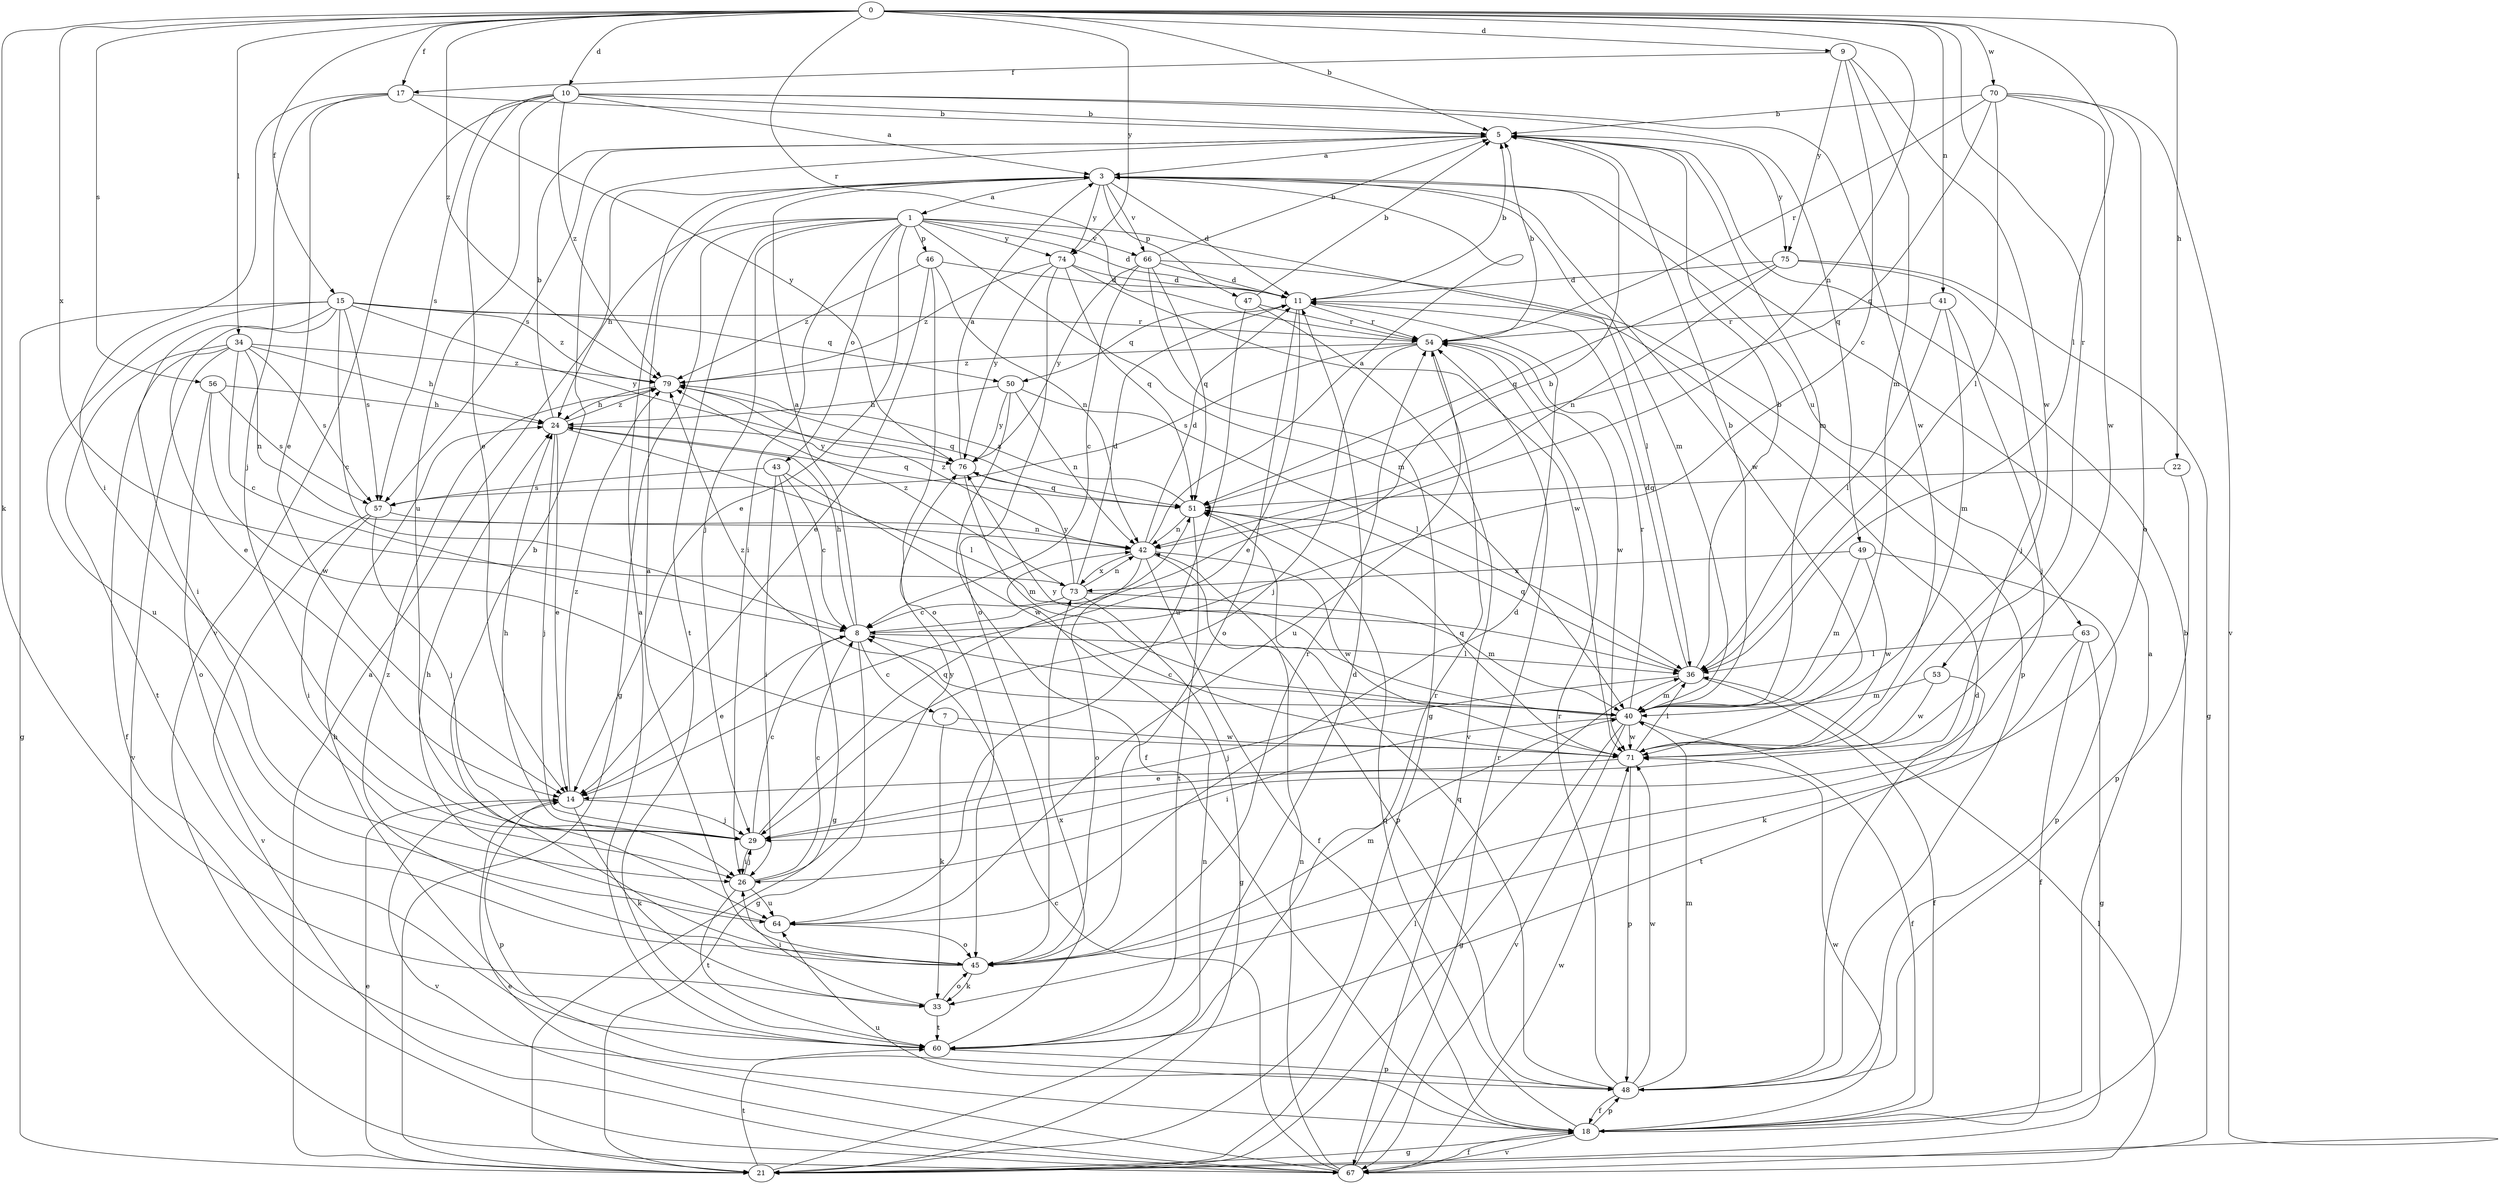 strict digraph  {
0;
1;
3;
5;
7;
8;
9;
10;
11;
14;
15;
17;
18;
21;
22;
24;
26;
29;
33;
34;
36;
40;
41;
42;
43;
45;
46;
47;
48;
49;
50;
51;
53;
54;
56;
57;
60;
63;
64;
66;
67;
70;
71;
73;
74;
75;
76;
79;
0 -> 5  [label=b];
0 -> 9  [label=d];
0 -> 10  [label=d];
0 -> 15  [label=f];
0 -> 17  [label=f];
0 -> 22  [label=h];
0 -> 33  [label=k];
0 -> 34  [label=l];
0 -> 36  [label=l];
0 -> 41  [label=n];
0 -> 42  [label=n];
0 -> 53  [label=r];
0 -> 54  [label=r];
0 -> 56  [label=s];
0 -> 70  [label=w];
0 -> 73  [label=x];
0 -> 74  [label=y];
0 -> 79  [label=z];
1 -> 11  [label=d];
1 -> 14  [label=e];
1 -> 21  [label=g];
1 -> 24  [label=h];
1 -> 26  [label=i];
1 -> 29  [label=j];
1 -> 36  [label=l];
1 -> 40  [label=m];
1 -> 43  [label=o];
1 -> 46  [label=p];
1 -> 60  [label=t];
1 -> 66  [label=v];
1 -> 74  [label=y];
3 -> 1  [label=a];
3 -> 11  [label=d];
3 -> 40  [label=m];
3 -> 47  [label=p];
3 -> 63  [label=u];
3 -> 66  [label=v];
3 -> 71  [label=w];
3 -> 74  [label=y];
5 -> 3  [label=a];
5 -> 40  [label=m];
5 -> 57  [label=s];
5 -> 75  [label=y];
7 -> 33  [label=k];
7 -> 71  [label=w];
8 -> 3  [label=a];
8 -> 5  [label=b];
8 -> 7  [label=c];
8 -> 14  [label=e];
8 -> 21  [label=g];
8 -> 24  [label=h];
8 -> 36  [label=l];
9 -> 8  [label=c];
9 -> 17  [label=f];
9 -> 40  [label=m];
9 -> 71  [label=w];
9 -> 75  [label=y];
10 -> 3  [label=a];
10 -> 5  [label=b];
10 -> 14  [label=e];
10 -> 49  [label=q];
10 -> 57  [label=s];
10 -> 64  [label=u];
10 -> 67  [label=v];
10 -> 71  [label=w];
10 -> 79  [label=z];
11 -> 5  [label=b];
11 -> 14  [label=e];
11 -> 45  [label=o];
11 -> 50  [label=q];
11 -> 54  [label=r];
14 -> 29  [label=j];
14 -> 33  [label=k];
14 -> 48  [label=p];
14 -> 67  [label=v];
14 -> 79  [label=z];
15 -> 8  [label=c];
15 -> 14  [label=e];
15 -> 21  [label=g];
15 -> 26  [label=i];
15 -> 50  [label=q];
15 -> 54  [label=r];
15 -> 57  [label=s];
15 -> 64  [label=u];
15 -> 76  [label=y];
15 -> 79  [label=z];
17 -> 5  [label=b];
17 -> 14  [label=e];
17 -> 26  [label=i];
17 -> 29  [label=j];
17 -> 76  [label=y];
18 -> 3  [label=a];
18 -> 5  [label=b];
18 -> 21  [label=g];
18 -> 48  [label=p];
18 -> 51  [label=q];
18 -> 64  [label=u];
18 -> 67  [label=v];
18 -> 71  [label=w];
21 -> 3  [label=a];
21 -> 14  [label=e];
21 -> 36  [label=l];
21 -> 42  [label=n];
21 -> 60  [label=t];
22 -> 48  [label=p];
22 -> 51  [label=q];
24 -> 5  [label=b];
24 -> 14  [label=e];
24 -> 29  [label=j];
24 -> 36  [label=l];
24 -> 51  [label=q];
24 -> 76  [label=y];
24 -> 79  [label=z];
26 -> 8  [label=c];
26 -> 29  [label=j];
26 -> 60  [label=t];
26 -> 64  [label=u];
26 -> 76  [label=y];
29 -> 8  [label=c];
29 -> 24  [label=h];
29 -> 26  [label=i];
29 -> 51  [label=q];
33 -> 26  [label=i];
33 -> 45  [label=o];
33 -> 60  [label=t];
34 -> 8  [label=c];
34 -> 18  [label=f];
34 -> 24  [label=h];
34 -> 42  [label=n];
34 -> 57  [label=s];
34 -> 60  [label=t];
34 -> 67  [label=v];
34 -> 79  [label=z];
36 -> 5  [label=b];
36 -> 11  [label=d];
36 -> 18  [label=f];
36 -> 29  [label=j];
36 -> 40  [label=m];
36 -> 51  [label=q];
40 -> 5  [label=b];
40 -> 8  [label=c];
40 -> 18  [label=f];
40 -> 21  [label=g];
40 -> 26  [label=i];
40 -> 54  [label=r];
40 -> 67  [label=v];
40 -> 71  [label=w];
40 -> 76  [label=y];
40 -> 79  [label=z];
41 -> 29  [label=j];
41 -> 36  [label=l];
41 -> 40  [label=m];
41 -> 54  [label=r];
42 -> 3  [label=a];
42 -> 11  [label=d];
42 -> 18  [label=f];
42 -> 45  [label=o];
42 -> 48  [label=p];
42 -> 71  [label=w];
42 -> 73  [label=x];
42 -> 79  [label=z];
43 -> 8  [label=c];
43 -> 21  [label=g];
43 -> 26  [label=i];
43 -> 57  [label=s];
43 -> 71  [label=w];
45 -> 3  [label=a];
45 -> 5  [label=b];
45 -> 33  [label=k];
45 -> 40  [label=m];
45 -> 54  [label=r];
45 -> 79  [label=z];
46 -> 11  [label=d];
46 -> 14  [label=e];
46 -> 42  [label=n];
46 -> 45  [label=o];
46 -> 79  [label=z];
47 -> 5  [label=b];
47 -> 54  [label=r];
47 -> 64  [label=u];
47 -> 67  [label=v];
48 -> 11  [label=d];
48 -> 18  [label=f];
48 -> 40  [label=m];
48 -> 51  [label=q];
48 -> 54  [label=r];
48 -> 71  [label=w];
49 -> 40  [label=m];
49 -> 48  [label=p];
49 -> 71  [label=w];
49 -> 73  [label=x];
50 -> 18  [label=f];
50 -> 24  [label=h];
50 -> 36  [label=l];
50 -> 42  [label=n];
50 -> 76  [label=y];
51 -> 42  [label=n];
51 -> 60  [label=t];
51 -> 79  [label=z];
53 -> 40  [label=m];
53 -> 60  [label=t];
53 -> 71  [label=w];
54 -> 5  [label=b];
54 -> 29  [label=j];
54 -> 57  [label=s];
54 -> 64  [label=u];
54 -> 71  [label=w];
54 -> 79  [label=z];
56 -> 24  [label=h];
56 -> 45  [label=o];
56 -> 57  [label=s];
56 -> 71  [label=w];
57 -> 26  [label=i];
57 -> 29  [label=j];
57 -> 42  [label=n];
57 -> 67  [label=v];
60 -> 3  [label=a];
60 -> 11  [label=d];
60 -> 24  [label=h];
60 -> 48  [label=p];
60 -> 54  [label=r];
60 -> 73  [label=x];
63 -> 18  [label=f];
63 -> 21  [label=g];
63 -> 33  [label=k];
63 -> 36  [label=l];
64 -> 11  [label=d];
64 -> 24  [label=h];
64 -> 45  [label=o];
66 -> 5  [label=b];
66 -> 8  [label=c];
66 -> 11  [label=d];
66 -> 21  [label=g];
66 -> 48  [label=p];
66 -> 51  [label=q];
66 -> 76  [label=y];
67 -> 8  [label=c];
67 -> 14  [label=e];
67 -> 18  [label=f];
67 -> 36  [label=l];
67 -> 42  [label=n];
67 -> 54  [label=r];
67 -> 71  [label=w];
70 -> 5  [label=b];
70 -> 36  [label=l];
70 -> 45  [label=o];
70 -> 51  [label=q];
70 -> 54  [label=r];
70 -> 67  [label=v];
70 -> 71  [label=w];
71 -> 14  [label=e];
71 -> 36  [label=l];
71 -> 48  [label=p];
71 -> 51  [label=q];
73 -> 8  [label=c];
73 -> 11  [label=d];
73 -> 21  [label=g];
73 -> 40  [label=m];
73 -> 42  [label=n];
73 -> 76  [label=y];
73 -> 79  [label=z];
74 -> 11  [label=d];
74 -> 45  [label=o];
74 -> 51  [label=q];
74 -> 71  [label=w];
74 -> 76  [label=y];
74 -> 79  [label=z];
75 -> 11  [label=d];
75 -> 21  [label=g];
75 -> 29  [label=j];
75 -> 42  [label=n];
75 -> 51  [label=q];
76 -> 3  [label=a];
76 -> 40  [label=m];
76 -> 51  [label=q];
79 -> 24  [label=h];
79 -> 51  [label=q];
}
